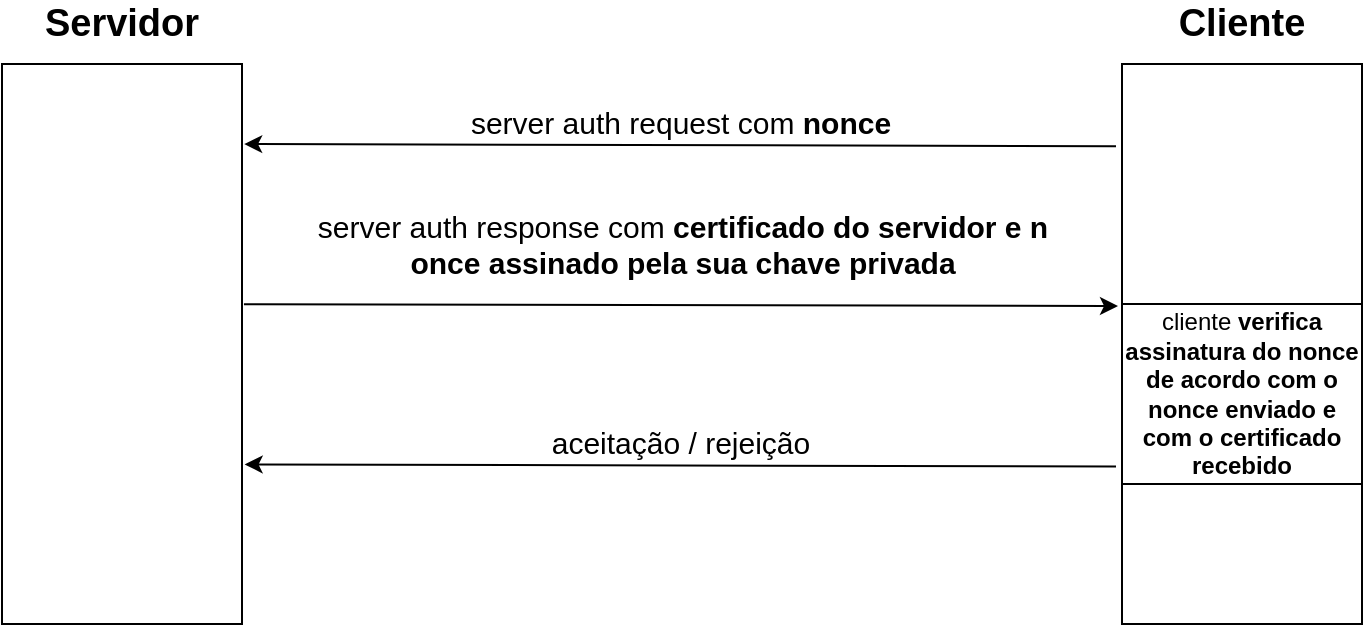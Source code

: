 <mxfile version="12.1.7" type="device" pages="1"><diagram id="VW9o2hhaZFpdj37CuUnZ" name="Page-1"><mxGraphModel dx="1648" dy="788" grid="1" gridSize="10" guides="1" tooltips="1" connect="1" arrows="1" fold="1" page="1" pageScale="1" pageWidth="850" pageHeight="1100" math="0" shadow="0"><root><mxCell id="0"/><mxCell id="1" parent="0"/><mxCell id="jdg1E6RO8QnFXkNAdYyj-1" value="" style="rounded=0;whiteSpace=wrap;html=1;" parent="1" vertex="1"><mxGeometry x="80" y="120" width="120" height="280" as="geometry"/></mxCell><mxCell id="jdg1E6RO8QnFXkNAdYyj-2" value="" style="rounded=0;whiteSpace=wrap;html=1;" parent="1" vertex="1"><mxGeometry x="640" y="120" width="120" height="280" as="geometry"/></mxCell><mxCell id="jdg1E6RO8QnFXkNAdYyj-3" value="&lt;font style=&quot;font-size: 19px&quot;&gt;&lt;b&gt;Servidor&lt;/b&gt;&lt;/font&gt;" style="text;html=1;strokeColor=none;fillColor=none;align=center;verticalAlign=middle;whiteSpace=wrap;rounded=0;" parent="1" vertex="1"><mxGeometry x="100" y="90" width="80" height="20" as="geometry"/></mxCell><mxCell id="jdg1E6RO8QnFXkNAdYyj-4" value="&lt;b&gt;&lt;font style=&quot;font-size: 19px&quot;&gt;Cliente&lt;/font&gt;&lt;/b&gt;" style="text;html=1;strokeColor=none;fillColor=none;align=center;verticalAlign=middle;whiteSpace=wrap;rounded=0;" parent="1" vertex="1"><mxGeometry x="665" y="90" width="70" height="20" as="geometry"/></mxCell><mxCell id="jdg1E6RO8QnFXkNAdYyj-5" value="&lt;span style=&quot;font-size: 15px&quot;&gt;server auth request com &lt;b&gt;nonce&lt;/b&gt;&lt;/span&gt;" style="endArrow=classic;html=1;exitX=-0.025;exitY=0.079;exitDx=0;exitDy=0;exitPerimeter=0;entryX=1.009;entryY=0.077;entryDx=0;entryDy=0;entryPerimeter=0;" parent="1" edge="1"><mxGeometry x="-0.0" y="-12" width="50" height="50" relative="1" as="geometry"><mxPoint x="637" y="161.08" as="sourcePoint"/><mxPoint x="201.08" y="160.04" as="targetPoint"/><mxPoint as="offset"/></mxGeometry></mxCell><mxCell id="jdg1E6RO8QnFXkNAdYyj-7" value="&lt;span style=&quot;font-size: 15px&quot;&gt;server auth response com &lt;b&gt;certificado do servidor e n&lt;br&gt;once assinado pela sua chave privada&lt;/b&gt;&lt;/span&gt;" style="endArrow=classic;html=1;exitX=1.008;exitY=0.231;exitDx=0;exitDy=0;exitPerimeter=0;" parent="1" edge="1"><mxGeometry x="0.002" y="31" width="50" height="50" relative="1" as="geometry"><mxPoint x="200.96" y="240.12" as="sourcePoint"/><mxPoint x="638" y="241" as="targetPoint"/><mxPoint as="offset"/></mxGeometry></mxCell><mxCell id="jdg1E6RO8QnFXkNAdYyj-8" value="&lt;span style=&quot;font-size: 15px&quot;&gt;aceitação / rejeição&lt;/span&gt;" style="endArrow=classic;html=1;exitX=-0.025;exitY=0.387;exitDx=0;exitDy=0;exitPerimeter=0;entryX=1.011;entryY=0.385;entryDx=0;entryDy=0;entryPerimeter=0;" parent="1" edge="1"><mxGeometry x="-0.0" y="-12" width="50" height="50" relative="1" as="geometry"><mxPoint x="637" y="321.24" as="sourcePoint"/><mxPoint x="201.32" y="320.2" as="targetPoint"/><mxPoint as="offset"/></mxGeometry></mxCell><mxCell id="AErb3iWWXvnVm8Z38u88-1" value="cliente &lt;b&gt;verifica assinatura do nonce de acordo com o nonce enviado e com o certificado recebido&lt;/b&gt;" style="rounded=0;whiteSpace=wrap;html=1;" vertex="1" parent="1"><mxGeometry x="640" y="240" width="120" height="90" as="geometry"/></mxCell></root></mxGraphModel></diagram></mxfile>